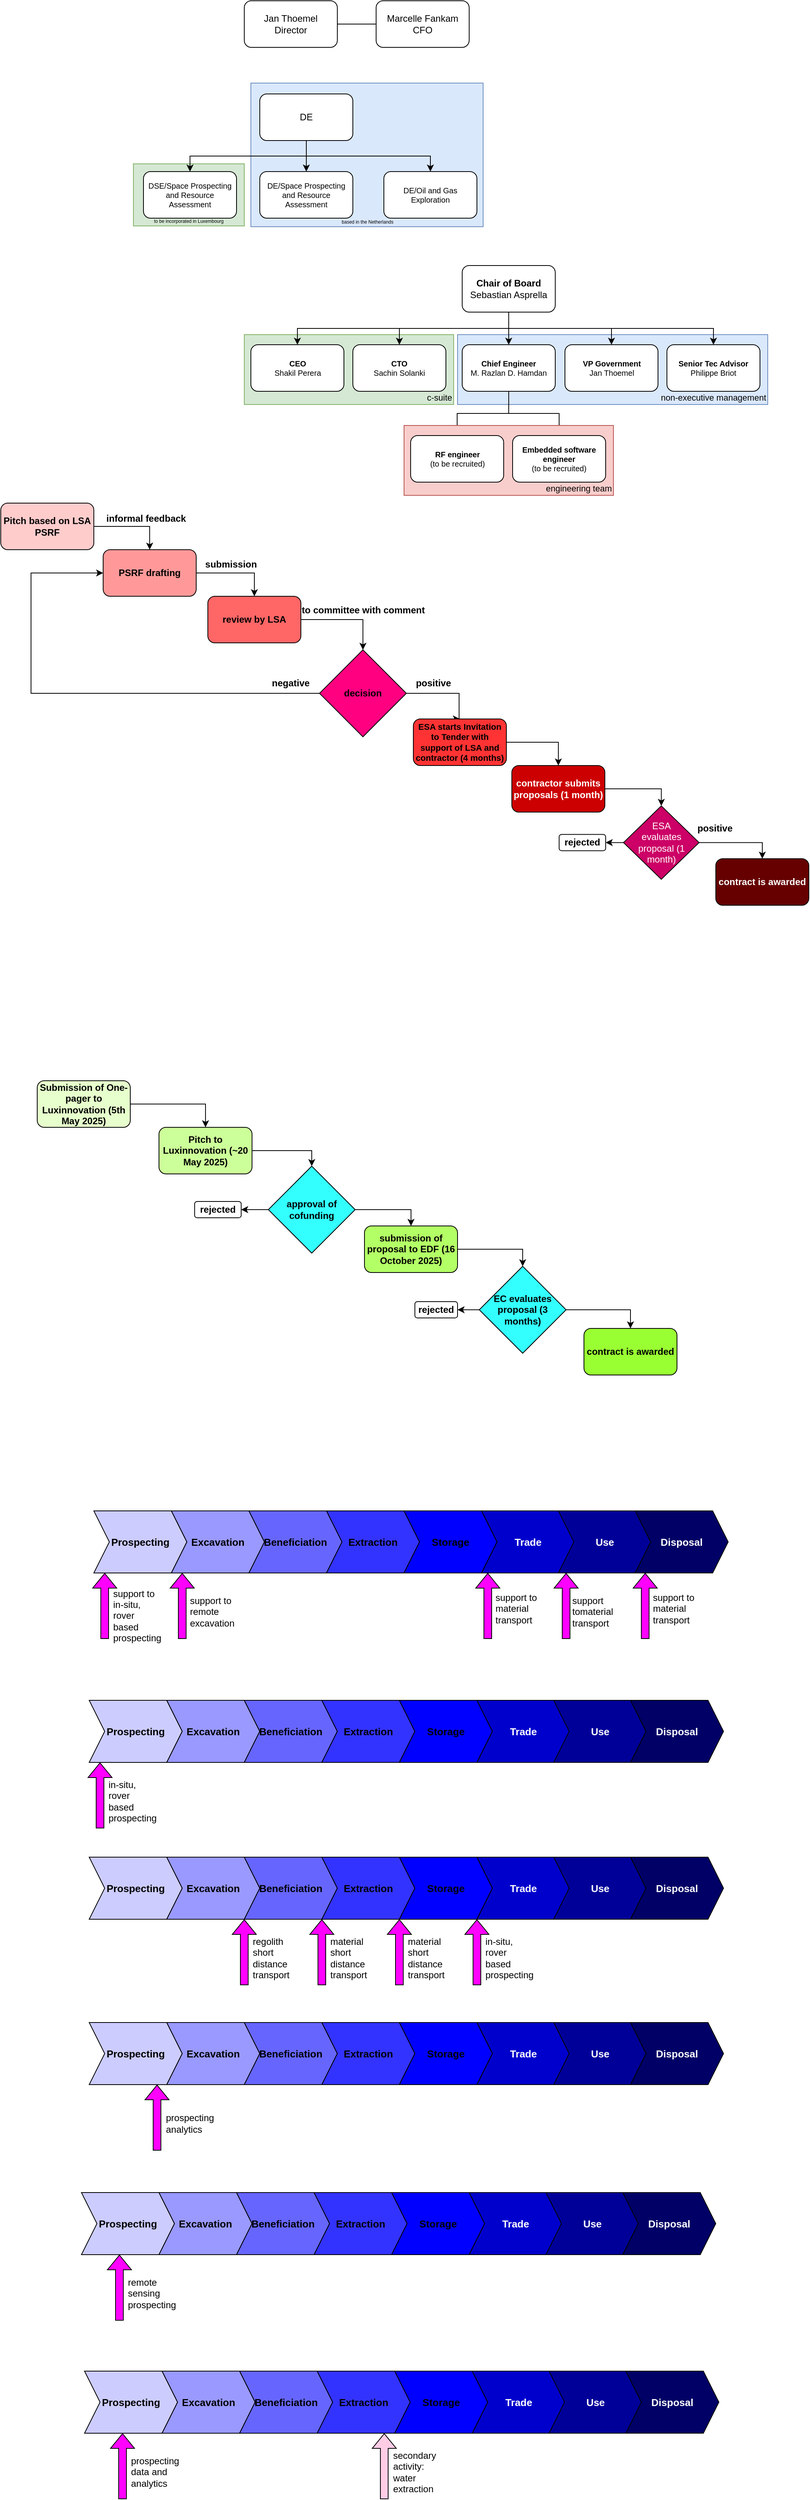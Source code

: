 <mxfile version="27.0.9">
  <diagram name="Page-1" id="pI-C5jLEUPl5uABciL2J">
    <mxGraphModel dx="683" dy="374" grid="0" gridSize="10" guides="1" tooltips="1" connect="1" arrows="1" fold="1" page="0" pageScale="1" pageWidth="850" pageHeight="1100" math="0" shadow="0">
      <root>
        <mxCell id="0" />
        <mxCell id="1" parent="0" />
        <mxCell id="sW1ltrkP0OsYJDCoJHcO-9" value="based in the Netherlands" style="rounded=0;whiteSpace=wrap;html=1;align=center;labelPosition=center;verticalLabelPosition=middle;verticalAlign=bottom;fontSize=6;fillColor=#dae8fc;strokeColor=#6c8ebf;" parent="1" vertex="1">
          <mxGeometry x="338.5" y="246" width="299.5" height="185" as="geometry" />
        </mxCell>
        <mxCell id="sW1ltrkP0OsYJDCoJHcO-8" value="to be incorporated in Luxembourg" style="rounded=0;whiteSpace=wrap;html=1;align=center;labelPosition=center;verticalLabelPosition=middle;verticalAlign=bottom;fontSize=6;fillColor=#d5e8d4;strokeColor=#82b366;" parent="1" vertex="1">
          <mxGeometry x="187" y="350" width="143" height="80" as="geometry" />
        </mxCell>
        <mxCell id="AdfwKSu6tByvRweBy8J0-3" style="edgeStyle=orthogonalEdgeStyle;rounded=0;orthogonalLoop=1;jettySize=auto;html=1;exitX=1;exitY=0.5;exitDx=0;exitDy=0;endArrow=none;endFill=0;" parent="1" source="AdfwKSu6tByvRweBy8J0-1" target="AdfwKSu6tByvRweBy8J0-2" edge="1">
          <mxGeometry relative="1" as="geometry" />
        </mxCell>
        <mxCell id="AdfwKSu6tByvRweBy8J0-1" value="Jan Thoemel&lt;br&gt;Director" style="rounded=1;whiteSpace=wrap;html=1;" parent="1" vertex="1">
          <mxGeometry x="330" y="140" width="120" height="60" as="geometry" />
        </mxCell>
        <mxCell id="AdfwKSu6tByvRweBy8J0-2" value="Marcelle Fankam&lt;br&gt;CFO" style="rounded=1;whiteSpace=wrap;html=1;" parent="1" vertex="1">
          <mxGeometry x="500" y="140" width="120" height="60" as="geometry" />
        </mxCell>
        <mxCell id="sW1ltrkP0OsYJDCoJHcO-5" style="edgeStyle=orthogonalEdgeStyle;rounded=0;orthogonalLoop=1;jettySize=auto;html=1;exitX=0.5;exitY=1;exitDx=0;exitDy=0;entryX=0.5;entryY=0;entryDx=0;entryDy=0;" parent="1" source="sW1ltrkP0OsYJDCoJHcO-1" target="sW1ltrkP0OsYJDCoJHcO-2" edge="1">
          <mxGeometry relative="1" as="geometry" />
        </mxCell>
        <mxCell id="sW1ltrkP0OsYJDCoJHcO-6" style="edgeStyle=orthogonalEdgeStyle;rounded=0;orthogonalLoop=1;jettySize=auto;html=1;exitX=0.5;exitY=1;exitDx=0;exitDy=0;entryX=0.5;entryY=0;entryDx=0;entryDy=0;" parent="1" source="sW1ltrkP0OsYJDCoJHcO-1" target="sW1ltrkP0OsYJDCoJHcO-3" edge="1">
          <mxGeometry relative="1" as="geometry" />
        </mxCell>
        <mxCell id="sW1ltrkP0OsYJDCoJHcO-7" style="edgeStyle=orthogonalEdgeStyle;rounded=0;orthogonalLoop=1;jettySize=auto;html=1;exitX=0.5;exitY=1;exitDx=0;exitDy=0;" parent="1" source="sW1ltrkP0OsYJDCoJHcO-1" target="sW1ltrkP0OsYJDCoJHcO-4" edge="1">
          <mxGeometry relative="1" as="geometry" />
        </mxCell>
        <mxCell id="sW1ltrkP0OsYJDCoJHcO-1" value="DE" style="rounded=1;whiteSpace=wrap;html=1;" parent="1" vertex="1">
          <mxGeometry x="350" y="260" width="120" height="60" as="geometry" />
        </mxCell>
        <mxCell id="sW1ltrkP0OsYJDCoJHcO-2" value="&lt;span lang=&quot;EN-GB&quot;&gt;DSE/Space Prospecting and Resource Assessment&lt;/span&gt;" style="rounded=1;whiteSpace=wrap;html=1;fontSize=10;" parent="1" vertex="1">
          <mxGeometry x="200" y="360" width="120" height="60" as="geometry" />
        </mxCell>
        <mxCell id="sW1ltrkP0OsYJDCoJHcO-3" value="&lt;span lang=&quot;EN-GB&quot;&gt;DE/Space Prospecting and Resource Assessment&lt;/span&gt;" style="rounded=1;whiteSpace=wrap;html=1;fontSize=10;" parent="1" vertex="1">
          <mxGeometry x="350" y="360" width="120" height="60" as="geometry" />
        </mxCell>
        <mxCell id="sW1ltrkP0OsYJDCoJHcO-4" value="&lt;span lang=&quot;EN-GB&quot;&gt;DE/Oil and Gas Exploration &lt;/span&gt;" style="rounded=1;whiteSpace=wrap;html=1;fontSize=10;" parent="1" vertex="1">
          <mxGeometry x="510" y="360" width="120" height="60" as="geometry" />
        </mxCell>
        <mxCell id="4EsNZE_uEdMCElJo3id0-29" style="edgeStyle=orthogonalEdgeStyle;rounded=0;orthogonalLoop=1;jettySize=auto;html=1;exitX=1;exitY=0.5;exitDx=0;exitDy=0;entryX=0.5;entryY=0;entryDx=0;entryDy=0;fontStyle=1" parent="1" source="4EsNZE_uEdMCElJo3id0-28" target="4EsNZE_uEdMCElJo3id0-30" edge="1">
          <mxGeometry relative="1" as="geometry">
            <mxPoint x="314.714" y="960.0" as="targetPoint" />
          </mxGeometry>
        </mxCell>
        <mxCell id="4EsNZE_uEdMCElJo3id0-28" value="Pitch based on LSA PSRF" style="rounded=1;whiteSpace=wrap;html=1;fillColor=#FFCCCC;fontStyle=1" parent="1" vertex="1">
          <mxGeometry x="16" y="787" width="120" height="60" as="geometry" />
        </mxCell>
        <mxCell id="4EsNZE_uEdMCElJo3id0-36" style="edgeStyle=orthogonalEdgeStyle;rounded=0;orthogonalLoop=1;jettySize=auto;html=1;exitX=1;exitY=0.5;exitDx=0;exitDy=0;entryX=0.5;entryY=0;entryDx=0;entryDy=0;fontStyle=1" parent="1" source="4EsNZE_uEdMCElJo3id0-30" target="4EsNZE_uEdMCElJo3id0-31" edge="1">
          <mxGeometry relative="1" as="geometry" />
        </mxCell>
        <mxCell id="4EsNZE_uEdMCElJo3id0-30" value="PSRF drafting" style="rounded=1;whiteSpace=wrap;html=1;fillColor=#FF9999;fontStyle=1" parent="1" vertex="1">
          <mxGeometry x="148" y="847" width="120" height="60" as="geometry" />
        </mxCell>
        <mxCell id="4EsNZE_uEdMCElJo3id0-37" style="edgeStyle=orthogonalEdgeStyle;rounded=0;orthogonalLoop=1;jettySize=auto;html=1;exitX=1;exitY=0.5;exitDx=0;exitDy=0;entryX=0.5;entryY=0;entryDx=0;entryDy=0;fontStyle=1" parent="1" source="4EsNZE_uEdMCElJo3id0-31" target="4EsNZE_uEdMCElJo3id0-32" edge="1">
          <mxGeometry relative="1" as="geometry" />
        </mxCell>
        <mxCell id="4EsNZE_uEdMCElJo3id0-31" value="review by LSA" style="rounded=1;whiteSpace=wrap;html=1;fillColor=#FF6666;fontStyle=1" parent="1" vertex="1">
          <mxGeometry x="283" y="907" width="120" height="60" as="geometry" />
        </mxCell>
        <mxCell id="4EsNZE_uEdMCElJo3id0-39" style="edgeStyle=orthogonalEdgeStyle;rounded=0;orthogonalLoop=1;jettySize=auto;html=1;exitX=1;exitY=0.5;exitDx=0;exitDy=0;entryX=0.5;entryY=0;entryDx=0;entryDy=0;fontStyle=1" parent="1" source="4EsNZE_uEdMCElJo3id0-32" target="4EsNZE_uEdMCElJo3id0-38" edge="1">
          <mxGeometry relative="1" as="geometry">
            <Array as="points">
              <mxPoint x="607" y="1032" />
              <mxPoint x="607" y="1065" />
            </Array>
          </mxGeometry>
        </mxCell>
        <mxCell id="4EsNZE_uEdMCElJo3id0-46" style="edgeStyle=orthogonalEdgeStyle;rounded=0;orthogonalLoop=1;jettySize=auto;html=1;exitX=0;exitY=0.5;exitDx=0;exitDy=0;entryX=0;entryY=0.5;entryDx=0;entryDy=0;fontStyle=1" parent="1" source="4EsNZE_uEdMCElJo3id0-32" target="4EsNZE_uEdMCElJo3id0-30" edge="1">
          <mxGeometry relative="1" as="geometry">
            <Array as="points">
              <mxPoint x="55" y="1032" />
              <mxPoint x="55" y="877" />
            </Array>
          </mxGeometry>
        </mxCell>
        <mxCell id="4EsNZE_uEdMCElJo3id0-32" value="decision" style="rhombus;whiteSpace=wrap;html=1;fillColor=#FF0080;fontColor=#000000;fontStyle=1" parent="1" vertex="1">
          <mxGeometry x="427" y="976" width="112" height="112" as="geometry" />
        </mxCell>
        <mxCell id="4EsNZE_uEdMCElJo3id0-34" value="informal feedback" style="text;html=1;align=center;verticalAlign=middle;whiteSpace=wrap;rounded=0;fontStyle=1" parent="1" vertex="1">
          <mxGeometry x="148" y="792" width="111" height="30" as="geometry" />
        </mxCell>
        <mxCell id="4EsNZE_uEdMCElJo3id0-35" value="submission" style="text;html=1;align=center;verticalAlign=middle;whiteSpace=wrap;rounded=0;fontStyle=1" parent="1" vertex="1">
          <mxGeometry x="286.5" y="851" width="52" height="30" as="geometry" />
        </mxCell>
        <mxCell id="4EsNZE_uEdMCElJo3id0-49" style="edgeStyle=orthogonalEdgeStyle;rounded=0;orthogonalLoop=1;jettySize=auto;html=1;exitX=1;exitY=0.5;exitDx=0;exitDy=0;entryX=0.5;entryY=0;entryDx=0;entryDy=0;fontStyle=1" parent="1" source="4EsNZE_uEdMCElJo3id0-38" target="4EsNZE_uEdMCElJo3id0-48" edge="1">
          <mxGeometry relative="1" as="geometry" />
        </mxCell>
        <mxCell id="4EsNZE_uEdMCElJo3id0-38" value="ESA starts Invitation to Tender with support of LSA and contractor (4 months)" style="rounded=1;whiteSpace=wrap;html=1;fillColor=#FF3333;fontStyle=1;fontSize=11;" parent="1" vertex="1">
          <mxGeometry x="548" y="1065" width="120" height="60" as="geometry" />
        </mxCell>
        <mxCell id="4EsNZE_uEdMCElJo3id0-43" value="to committee with comment" style="text;html=1;align=center;verticalAlign=middle;whiteSpace=wrap;rounded=0;fontStyle=1" parent="1" vertex="1">
          <mxGeometry x="401.5" y="910" width="163" height="30" as="geometry" />
        </mxCell>
        <mxCell id="4EsNZE_uEdMCElJo3id0-47" value="negative" style="text;html=1;align=center;verticalAlign=middle;whiteSpace=wrap;rounded=0;fontStyle=1" parent="1" vertex="1">
          <mxGeometry x="364" y="1004" width="52" height="30" as="geometry" />
        </mxCell>
        <mxCell id="4EsNZE_uEdMCElJo3id0-52" style="edgeStyle=orthogonalEdgeStyle;rounded=0;orthogonalLoop=1;jettySize=auto;html=1;exitX=1;exitY=0.5;exitDx=0;exitDy=0;entryX=0.5;entryY=0;entryDx=0;entryDy=0;fontStyle=1" parent="1" source="4EsNZE_uEdMCElJo3id0-48" target="4EsNZE_uEdMCElJo3id0-61" edge="1">
          <mxGeometry relative="1" as="geometry" />
        </mxCell>
        <mxCell id="4EsNZE_uEdMCElJo3id0-48" value="contractor submits proposals (1 month)" style="rounded=1;whiteSpace=wrap;html=1;fillColor=#CC0000;fontColor=#FFFFFF;fontStyle=1" parent="1" vertex="1">
          <mxGeometry x="675" y="1125" width="120" height="60" as="geometry" />
        </mxCell>
        <mxCell id="4EsNZE_uEdMCElJo3id0-53" style="edgeStyle=orthogonalEdgeStyle;rounded=0;orthogonalLoop=1;jettySize=auto;html=1;exitX=1;exitY=0.5;exitDx=0;exitDy=0;entryX=0.5;entryY=0;entryDx=0;entryDy=0;fontStyle=1" parent="1" source="4EsNZE_uEdMCElJo3id0-61" target="4EsNZE_uEdMCElJo3id0-51" edge="1">
          <mxGeometry relative="1" as="geometry" />
        </mxCell>
        <mxCell id="4EsNZE_uEdMCElJo3id0-51" value="contract is awarded" style="rounded=1;whiteSpace=wrap;html=1;fillColor=#660000;fontColor=#FFFFFF;fontStyle=1" parent="1" vertex="1">
          <mxGeometry x="938" y="1245" width="120" height="60" as="geometry" />
        </mxCell>
        <mxCell id="4EsNZE_uEdMCElJo3id0-54" value="positive" style="text;html=1;align=center;verticalAlign=middle;whiteSpace=wrap;rounded=0;fontStyle=1" parent="1" vertex="1">
          <mxGeometry x="548" y="1004" width="52" height="30" as="geometry" />
        </mxCell>
        <mxCell id="4EsNZE_uEdMCElJo3id0-72" style="edgeStyle=orthogonalEdgeStyle;rounded=0;orthogonalLoop=1;jettySize=auto;html=1;exitX=1;exitY=0.5;exitDx=0;exitDy=0;entryX=0.5;entryY=0;entryDx=0;entryDy=0;" parent="1" source="4EsNZE_uEdMCElJo3id0-55" target="4EsNZE_uEdMCElJo3id0-56" edge="1">
          <mxGeometry relative="1" as="geometry" />
        </mxCell>
        <mxCell id="4EsNZE_uEdMCElJo3id0-55" value="&lt;div&gt;Submission of One-pager to Luxinnovation (5th May 2025)&lt;/div&gt;" style="rounded=1;whiteSpace=wrap;html=1;fillColor=#E6FFCC;fontStyle=1" parent="1" vertex="1">
          <mxGeometry x="63" y="1531" width="120" height="60" as="geometry" />
        </mxCell>
        <mxCell id="4EsNZE_uEdMCElJo3id0-73" style="edgeStyle=orthogonalEdgeStyle;rounded=0;orthogonalLoop=1;jettySize=auto;html=1;exitX=1;exitY=0.5;exitDx=0;exitDy=0;entryX=0.5;entryY=0;entryDx=0;entryDy=0;" parent="1" source="4EsNZE_uEdMCElJo3id0-56" target="4EsNZE_uEdMCElJo3id0-57" edge="1">
          <mxGeometry relative="1" as="geometry" />
        </mxCell>
        <mxCell id="4EsNZE_uEdMCElJo3id0-56" value="Pitch to Luxinnovation (~20 May 2025)" style="rounded=1;whiteSpace=wrap;html=1;fillColor=#CCFF99;fontStyle=1" parent="1" vertex="1">
          <mxGeometry x="220" y="1591" width="120" height="60" as="geometry" />
        </mxCell>
        <mxCell id="4EsNZE_uEdMCElJo3id0-74" style="edgeStyle=orthogonalEdgeStyle;rounded=0;orthogonalLoop=1;jettySize=auto;html=1;exitX=1;exitY=0.5;exitDx=0;exitDy=0;entryX=0.5;entryY=0;entryDx=0;entryDy=0;" parent="1" source="4EsNZE_uEdMCElJo3id0-57" target="4EsNZE_uEdMCElJo3id0-58" edge="1">
          <mxGeometry relative="1" as="geometry" />
        </mxCell>
        <mxCell id="4EsNZE_uEdMCElJo3id0-57" value="approval of cofunding" style="rhombus;whiteSpace=wrap;html=1;fillColor=#33FFFF;fontColor=#000000;fontStyle=1" parent="1" vertex="1">
          <mxGeometry x="361" y="1641" width="112" height="112" as="geometry" />
        </mxCell>
        <mxCell id="4EsNZE_uEdMCElJo3id0-77" style="edgeStyle=orthogonalEdgeStyle;rounded=0;orthogonalLoop=1;jettySize=auto;html=1;exitX=1;exitY=0.5;exitDx=0;exitDy=0;entryX=0.5;entryY=0;entryDx=0;entryDy=0;" parent="1" source="4EsNZE_uEdMCElJo3id0-58" target="4EsNZE_uEdMCElJo3id0-66" edge="1">
          <mxGeometry relative="1" as="geometry" />
        </mxCell>
        <mxCell id="4EsNZE_uEdMCElJo3id0-58" value="submission of proposal to EDF (16 October 2025)" style="rounded=1;whiteSpace=wrap;html=1;fillColor=#B3FF66;fontStyle=1" parent="1" vertex="1">
          <mxGeometry x="485" y="1718" width="120" height="60" as="geometry" />
        </mxCell>
        <mxCell id="4EsNZE_uEdMCElJo3id0-60" value="contract is awarded" style="rounded=1;whiteSpace=wrap;html=1;fillColor=#99FF33;fontStyle=1" parent="1" vertex="1">
          <mxGeometry x="768" y="1850" width="120" height="60" as="geometry" />
        </mxCell>
        <mxCell id="4EsNZE_uEdMCElJo3id0-65" style="edgeStyle=orthogonalEdgeStyle;rounded=0;orthogonalLoop=1;jettySize=auto;html=1;exitX=0;exitY=0.5;exitDx=0;exitDy=0;entryX=1;entryY=0.5;entryDx=0;entryDy=0;" parent="1" source="4EsNZE_uEdMCElJo3id0-61" target="4EsNZE_uEdMCElJo3id0-64" edge="1">
          <mxGeometry relative="1" as="geometry" />
        </mxCell>
        <mxCell id="4EsNZE_uEdMCElJo3id0-61" value="ESA&lt;br&gt;evaluates proposal (1 month)" style="rhombus;whiteSpace=wrap;html=1;fillColor=#CC0066;fontColor=#FFFFFF;" parent="1" vertex="1">
          <mxGeometry x="819" y="1177" width="97.5" height="94.5" as="geometry" />
        </mxCell>
        <mxCell id="4EsNZE_uEdMCElJo3id0-62" value="positive" style="text;html=1;align=center;verticalAlign=middle;whiteSpace=wrap;rounded=0;fontStyle=1" parent="1" vertex="1">
          <mxGeometry x="911" y="1191" width="52" height="30" as="geometry" />
        </mxCell>
        <mxCell id="4EsNZE_uEdMCElJo3id0-64" value="rejected" style="rounded=1;whiteSpace=wrap;html=1;fontStyle=1" parent="1" vertex="1">
          <mxGeometry x="736" y="1213.75" width="60" height="21" as="geometry" />
        </mxCell>
        <mxCell id="4EsNZE_uEdMCElJo3id0-71" style="edgeStyle=orthogonalEdgeStyle;rounded=0;orthogonalLoop=1;jettySize=auto;html=1;exitX=0;exitY=0.5;exitDx=0;exitDy=0;entryX=1;entryY=0.5;entryDx=0;entryDy=0;" parent="1" source="4EsNZE_uEdMCElJo3id0-66" target="4EsNZE_uEdMCElJo3id0-70" edge="1">
          <mxGeometry relative="1" as="geometry">
            <mxPoint x="559.706" y="1825.882" as="targetPoint" />
          </mxGeometry>
        </mxCell>
        <mxCell id="4EsNZE_uEdMCElJo3id0-66" value="EC evaluates proposal (3 months)" style="rhombus;whiteSpace=wrap;html=1;fillColor=#33FFFF;fontColor=#000000;fontStyle=1" parent="1" vertex="1">
          <mxGeometry x="633" y="1770" width="112" height="112" as="geometry" />
        </mxCell>
        <mxCell id="4EsNZE_uEdMCElJo3id0-70" value="rejected" style="rounded=1;whiteSpace=wrap;html=1;fontStyle=1" parent="1" vertex="1">
          <mxGeometry x="550" y="1815.5" width="55" height="21" as="geometry" />
        </mxCell>
        <mxCell id="4EsNZE_uEdMCElJo3id0-75" style="edgeStyle=orthogonalEdgeStyle;rounded=0;orthogonalLoop=1;jettySize=auto;html=1;exitX=0;exitY=0.5;exitDx=0;exitDy=0;entryX=1;entryY=0.5;entryDx=0;entryDy=0;" parent="1" source="4EsNZE_uEdMCElJo3id0-57" target="4EsNZE_uEdMCElJo3id0-76" edge="1">
          <mxGeometry relative="1" as="geometry">
            <mxPoint x="349" y="1696.75" as="sourcePoint" />
          </mxGeometry>
        </mxCell>
        <mxCell id="4EsNZE_uEdMCElJo3id0-76" value="rejected" style="rounded=1;whiteSpace=wrap;html=1;fontStyle=1" parent="1" vertex="1">
          <mxGeometry x="266" y="1686.5" width="60" height="21" as="geometry" />
        </mxCell>
        <mxCell id="4EsNZE_uEdMCElJo3id0-78" style="edgeStyle=orthogonalEdgeStyle;rounded=0;orthogonalLoop=1;jettySize=auto;html=1;exitX=1;exitY=0.5;exitDx=0;exitDy=0;entryX=0.5;entryY=0;entryDx=0;entryDy=0;" parent="1" source="4EsNZE_uEdMCElJo3id0-66" target="4EsNZE_uEdMCElJo3id0-60" edge="1">
          <mxGeometry relative="1" as="geometry" />
        </mxCell>
        <mxCell id="gZV6nWwhFgP8IXUkDq0C-19" value="Prospecting" style="shape=step;perimeter=stepPerimeter;whiteSpace=wrap;html=1;fixedSize=1;fontSize=13;fillColor=light-dark(#CCCCFF,#EDEDED);fontStyle=1" parent="1" vertex="1">
          <mxGeometry x="136" y="2085" width="120" height="80" as="geometry" />
        </mxCell>
        <mxCell id="gZV6nWwhFgP8IXUkDq0C-20" value="Excavation" style="shape=step;perimeter=stepPerimeter;whiteSpace=wrap;html=1;fixedSize=1;fontSize=13;fillColor=light-dark(#9999FF,#EDEDED);fontStyle=1" parent="1" vertex="1">
          <mxGeometry x="236" y="2085" width="120" height="80" as="geometry" />
        </mxCell>
        <mxCell id="gZV6nWwhFgP8IXUkDq0C-21" value="Beneficiation" style="shape=step;perimeter=stepPerimeter;whiteSpace=wrap;html=1;fixedSize=1;fontSize=13;fillColor=light-dark(#6666FF,#EDEDED);fontStyle=1" parent="1" vertex="1">
          <mxGeometry x="336" y="2085" width="120" height="80" as="geometry" />
        </mxCell>
        <mxCell id="gZV6nWwhFgP8IXUkDq0C-22" value="Extraction" style="shape=step;perimeter=stepPerimeter;whiteSpace=wrap;html=1;fixedSize=1;fontSize=13;fillColor=#3333FF;fontStyle=1" parent="1" vertex="1">
          <mxGeometry x="436" y="2085" width="120" height="80" as="geometry" />
        </mxCell>
        <mxCell id="gZV6nWwhFgP8IXUkDq0C-23" value="Storage" style="shape=step;perimeter=stepPerimeter;whiteSpace=wrap;html=1;fixedSize=1;fontSize=13;fillColor=#0000FF;fontStyle=1" parent="1" vertex="1">
          <mxGeometry x="536" y="2085" width="120" height="80" as="geometry" />
        </mxCell>
        <mxCell id="gZV6nWwhFgP8IXUkDq0C-24" value="Trade" style="shape=step;perimeter=stepPerimeter;whiteSpace=wrap;html=1;fixedSize=1;fontSize=13;fillColor=#0000CC;fontColor=#FFFFFF;fontStyle=1" parent="1" vertex="1">
          <mxGeometry x="636" y="2085" width="120" height="80" as="geometry" />
        </mxCell>
        <mxCell id="gZV6nWwhFgP8IXUkDq0C-25" value="Use" style="shape=step;perimeter=stepPerimeter;whiteSpace=wrap;html=1;fixedSize=1;fontSize=13;fillColor=#000099;fontColor=#FFFFFF;fontStyle=1" parent="1" vertex="1">
          <mxGeometry x="735" y="2085" width="120" height="80" as="geometry" />
        </mxCell>
        <mxCell id="gZV6nWwhFgP8IXUkDq0C-26" value="Disposal" style="shape=step;perimeter=stepPerimeter;whiteSpace=wrap;html=1;fixedSize=1;fontSize=13;fillColor=#000066;fontColor=#FFFFFF;fontStyle=1" parent="1" vertex="1">
          <mxGeometry x="834" y="2085" width="120" height="80" as="geometry" />
        </mxCell>
        <mxCell id="gZV6nWwhFgP8IXUkDq0C-27" value="" style="shape=flexArrow;endArrow=classic;html=1;rounded=0;fillColor=#FF00FF;" parent="1" edge="1">
          <mxGeometry width="50" height="50" relative="1" as="geometry">
            <mxPoint x="250" y="2250" as="sourcePoint" />
            <mxPoint x="250" y="2165" as="targetPoint" />
          </mxGeometry>
        </mxCell>
        <mxCell id="gZV6nWwhFgP8IXUkDq0C-28" value="" style="shape=flexArrow;endArrow=classic;html=1;rounded=0;fillColor=#FF00FF;" parent="1" edge="1">
          <mxGeometry width="50" height="50" relative="1" as="geometry">
            <mxPoint x="644" y="2250" as="sourcePoint" />
            <mxPoint x="644" y="2165" as="targetPoint" />
          </mxGeometry>
        </mxCell>
        <mxCell id="gZV6nWwhFgP8IXUkDq0C-29" value="" style="shape=flexArrow;endArrow=classic;html=1;rounded=0;fillColor=#FF00FF;" parent="1" edge="1">
          <mxGeometry width="50" height="50" relative="1" as="geometry">
            <mxPoint x="745.0" y="2250" as="sourcePoint" />
            <mxPoint x="745.0" y="2165" as="targetPoint" />
          </mxGeometry>
        </mxCell>
        <mxCell id="gZV6nWwhFgP8IXUkDq0C-30" value="" style="shape=flexArrow;endArrow=classic;html=1;rounded=0;fillColor=#FF00FF;" parent="1" edge="1">
          <mxGeometry width="50" height="50" relative="1" as="geometry">
            <mxPoint x="847.0" y="2250" as="sourcePoint" />
            <mxPoint x="847.0" y="2165" as="targetPoint" />
          </mxGeometry>
        </mxCell>
        <mxCell id="gZV6nWwhFgP8IXUkDq0C-31" value="" style="shape=flexArrow;endArrow=classic;html=1;rounded=0;fillColor=#FF00FF;" parent="1" edge="1">
          <mxGeometry width="50" height="50" relative="1" as="geometry">
            <mxPoint x="150" y="2250" as="sourcePoint" />
            <mxPoint x="150" y="2165" as="targetPoint" />
          </mxGeometry>
        </mxCell>
        <mxCell id="gZV6nWwhFgP8IXUkDq0C-32" value="&lt;div align=&quot;left&quot;&gt;support to in-situ, rover based prospecting&lt;/div&gt;" style="text;html=1;align=left;verticalAlign=middle;whiteSpace=wrap;rounded=0;" parent="1" vertex="1">
          <mxGeometry x="159" y="2205" width="60" height="30" as="geometry" />
        </mxCell>
        <mxCell id="gZV6nWwhFgP8IXUkDq0C-33" value="support to remote excavation" style="text;html=1;align=left;verticalAlign=middle;whiteSpace=wrap;rounded=0;" parent="1" vertex="1">
          <mxGeometry x="257.5" y="2200" width="60" height="30" as="geometry" />
        </mxCell>
        <mxCell id="gZV6nWwhFgP8IXUkDq0C-34" value="support to material transport" style="text;html=1;align=left;verticalAlign=middle;whiteSpace=wrap;rounded=0;" parent="1" vertex="1">
          <mxGeometry x="652" y="2196" width="60" height="30" as="geometry" />
        </mxCell>
        <mxCell id="gZV6nWwhFgP8IXUkDq0C-35" value="support to material transport" style="text;html=1;align=left;verticalAlign=middle;whiteSpace=wrap;rounded=0;" parent="1" vertex="1">
          <mxGeometry x="855" y="2196" width="60" height="30" as="geometry" />
        </mxCell>
        <mxCell id="gZV6nWwhFgP8IXUkDq0C-36" value="support tomaterial transport" style="text;html=1;align=left;verticalAlign=middle;whiteSpace=wrap;rounded=0;" parent="1" vertex="1">
          <mxGeometry x="751" y="2200" width="60" height="30" as="geometry" />
        </mxCell>
        <mxCell id="gZV6nWwhFgP8IXUkDq0C-37" value="Prospecting" style="shape=step;perimeter=stepPerimeter;whiteSpace=wrap;html=1;fixedSize=1;fontSize=13;fillColor=light-dark(#CCCCFF,#EDEDED);fontStyle=1" parent="1" vertex="1">
          <mxGeometry x="130" y="2329" width="120" height="80" as="geometry" />
        </mxCell>
        <mxCell id="gZV6nWwhFgP8IXUkDq0C-38" value="Excavation" style="shape=step;perimeter=stepPerimeter;whiteSpace=wrap;html=1;fixedSize=1;fontSize=13;fillColor=light-dark(#9999FF,#EDEDED);fontStyle=1" parent="1" vertex="1">
          <mxGeometry x="230" y="2329" width="120" height="80" as="geometry" />
        </mxCell>
        <mxCell id="gZV6nWwhFgP8IXUkDq0C-39" value="Beneficiation" style="shape=step;perimeter=stepPerimeter;whiteSpace=wrap;html=1;fixedSize=1;fontSize=13;fillColor=light-dark(#6666FF,#EDEDED);fontStyle=1" parent="1" vertex="1">
          <mxGeometry x="330" y="2329" width="120" height="80" as="geometry" />
        </mxCell>
        <mxCell id="gZV6nWwhFgP8IXUkDq0C-40" value="Extraction" style="shape=step;perimeter=stepPerimeter;whiteSpace=wrap;html=1;fixedSize=1;fontSize=13;fillColor=#3333FF;fontStyle=1" parent="1" vertex="1">
          <mxGeometry x="430" y="2329" width="120" height="80" as="geometry" />
        </mxCell>
        <mxCell id="gZV6nWwhFgP8IXUkDq0C-41" value="Storage" style="shape=step;perimeter=stepPerimeter;whiteSpace=wrap;html=1;fixedSize=1;fontSize=13;fillColor=#0000FF;fontStyle=1" parent="1" vertex="1">
          <mxGeometry x="530" y="2329" width="120" height="80" as="geometry" />
        </mxCell>
        <mxCell id="gZV6nWwhFgP8IXUkDq0C-42" value="Trade" style="shape=step;perimeter=stepPerimeter;whiteSpace=wrap;html=1;fixedSize=1;fontSize=13;fillColor=#0000CC;fontColor=#FFFFFF;fontStyle=1" parent="1" vertex="1">
          <mxGeometry x="630" y="2329" width="120" height="80" as="geometry" />
        </mxCell>
        <mxCell id="gZV6nWwhFgP8IXUkDq0C-43" value="Use" style="shape=step;perimeter=stepPerimeter;whiteSpace=wrap;html=1;fixedSize=1;fontSize=13;fillColor=#000099;fontColor=#FFFFFF;fontStyle=1" parent="1" vertex="1">
          <mxGeometry x="729" y="2329" width="120" height="80" as="geometry" />
        </mxCell>
        <mxCell id="gZV6nWwhFgP8IXUkDq0C-44" value="Disposal" style="shape=step;perimeter=stepPerimeter;whiteSpace=wrap;html=1;fixedSize=1;fontSize=13;fillColor=#000066;fontColor=#FFFFFF;fontStyle=1" parent="1" vertex="1">
          <mxGeometry x="828" y="2329" width="120" height="80" as="geometry" />
        </mxCell>
        <mxCell id="gZV6nWwhFgP8IXUkDq0C-49" value="" style="shape=flexArrow;endArrow=classic;html=1;rounded=0;fillColor=#FF00FF;" parent="1" edge="1">
          <mxGeometry width="50" height="50" relative="1" as="geometry">
            <mxPoint x="144" y="2494" as="sourcePoint" />
            <mxPoint x="144" y="2409" as="targetPoint" />
          </mxGeometry>
        </mxCell>
        <mxCell id="gZV6nWwhFgP8IXUkDq0C-50" value="&lt;div align=&quot;left&quot;&gt;in-situ, rover based prospecting&lt;/div&gt;" style="text;html=1;align=left;verticalAlign=middle;whiteSpace=wrap;rounded=0;" parent="1" vertex="1">
          <mxGeometry x="153" y="2444" width="60" height="30" as="geometry" />
        </mxCell>
        <mxCell id="LNnZcz1PQ6CTaX76SW7G-1" value="Prospecting" style="shape=step;perimeter=stepPerimeter;whiteSpace=wrap;html=1;fixedSize=1;fontSize=13;fillColor=light-dark(#CCCCFF,#EDEDED);fontStyle=1" parent="1" vertex="1">
          <mxGeometry x="130" y="2531" width="120" height="80" as="geometry" />
        </mxCell>
        <mxCell id="LNnZcz1PQ6CTaX76SW7G-2" value="Excavation" style="shape=step;perimeter=stepPerimeter;whiteSpace=wrap;html=1;fixedSize=1;fontSize=13;fillColor=light-dark(#9999FF,#EDEDED);fontStyle=1" parent="1" vertex="1">
          <mxGeometry x="230" y="2531" width="120" height="80" as="geometry" />
        </mxCell>
        <mxCell id="LNnZcz1PQ6CTaX76SW7G-3" value="Beneficiation" style="shape=step;perimeter=stepPerimeter;whiteSpace=wrap;html=1;fixedSize=1;fontSize=13;fillColor=light-dark(#6666FF,#EDEDED);fontStyle=1" parent="1" vertex="1">
          <mxGeometry x="330" y="2531" width="120" height="80" as="geometry" />
        </mxCell>
        <mxCell id="LNnZcz1PQ6CTaX76SW7G-4" value="Extraction" style="shape=step;perimeter=stepPerimeter;whiteSpace=wrap;html=1;fixedSize=1;fontSize=13;fillColor=#3333FF;fontStyle=1" parent="1" vertex="1">
          <mxGeometry x="430" y="2531" width="120" height="80" as="geometry" />
        </mxCell>
        <mxCell id="LNnZcz1PQ6CTaX76SW7G-5" value="Storage" style="shape=step;perimeter=stepPerimeter;whiteSpace=wrap;html=1;fixedSize=1;fontSize=13;fillColor=#0000FF;fontStyle=1" parent="1" vertex="1">
          <mxGeometry x="530" y="2531" width="120" height="80" as="geometry" />
        </mxCell>
        <mxCell id="LNnZcz1PQ6CTaX76SW7G-6" value="Trade" style="shape=step;perimeter=stepPerimeter;whiteSpace=wrap;html=1;fixedSize=1;fontSize=13;fillColor=#0000CC;fontColor=#FFFFFF;fontStyle=1" parent="1" vertex="1">
          <mxGeometry x="630" y="2531" width="120" height="80" as="geometry" />
        </mxCell>
        <mxCell id="LNnZcz1PQ6CTaX76SW7G-7" value="Use" style="shape=step;perimeter=stepPerimeter;whiteSpace=wrap;html=1;fixedSize=1;fontSize=13;fillColor=#000099;fontColor=#FFFFFF;fontStyle=1" parent="1" vertex="1">
          <mxGeometry x="729" y="2531" width="120" height="80" as="geometry" />
        </mxCell>
        <mxCell id="LNnZcz1PQ6CTaX76SW7G-8" value="Disposal" style="shape=step;perimeter=stepPerimeter;whiteSpace=wrap;html=1;fixedSize=1;fontSize=13;fillColor=#000066;fontColor=#FFFFFF;fontStyle=1" parent="1" vertex="1">
          <mxGeometry x="828" y="2531" width="120" height="80" as="geometry" />
        </mxCell>
        <mxCell id="LNnZcz1PQ6CTaX76SW7G-9" value="" style="shape=flexArrow;endArrow=classic;html=1;rounded=0;fillColor=#FF00FF;" parent="1" edge="1">
          <mxGeometry width="50" height="50" relative="1" as="geometry">
            <mxPoint x="330" y="2696" as="sourcePoint" />
            <mxPoint x="330" y="2611" as="targetPoint" />
          </mxGeometry>
        </mxCell>
        <mxCell id="LNnZcz1PQ6CTaX76SW7G-10" value="regolith short distance transport" style="text;html=1;align=left;verticalAlign=middle;whiteSpace=wrap;rounded=0;" parent="1" vertex="1">
          <mxGeometry x="339" y="2646" width="60" height="30" as="geometry" />
        </mxCell>
        <mxCell id="LNnZcz1PQ6CTaX76SW7G-11" value="" style="shape=flexArrow;endArrow=classic;html=1;rounded=0;fillColor=#FF00FF;" parent="1" edge="1">
          <mxGeometry width="50" height="50" relative="1" as="geometry">
            <mxPoint x="430" y="2696" as="sourcePoint" />
            <mxPoint x="430" y="2611" as="targetPoint" />
          </mxGeometry>
        </mxCell>
        <mxCell id="LNnZcz1PQ6CTaX76SW7G-12" value="&lt;div&gt;material&lt;/div&gt;&lt;div&gt;short distance transport&lt;/div&gt;" style="text;html=1;align=left;verticalAlign=middle;whiteSpace=wrap;rounded=0;" parent="1" vertex="1">
          <mxGeometry x="439" y="2646" width="60" height="30" as="geometry" />
        </mxCell>
        <mxCell id="LNnZcz1PQ6CTaX76SW7G-13" value="" style="shape=flexArrow;endArrow=classic;html=1;rounded=0;fillColor=#FF00FF;" parent="1" edge="1">
          <mxGeometry width="50" height="50" relative="1" as="geometry">
            <mxPoint x="530" y="2696" as="sourcePoint" />
            <mxPoint x="530" y="2611" as="targetPoint" />
          </mxGeometry>
        </mxCell>
        <mxCell id="LNnZcz1PQ6CTaX76SW7G-14" value="&lt;div&gt;material&lt;/div&gt;&lt;div&gt;short distance transport&lt;/div&gt;" style="text;html=1;align=left;verticalAlign=middle;whiteSpace=wrap;rounded=0;" parent="1" vertex="1">
          <mxGeometry x="539" y="2646" width="60" height="30" as="geometry" />
        </mxCell>
        <mxCell id="LNnZcz1PQ6CTaX76SW7G-15" value="" style="shape=flexArrow;endArrow=classic;html=1;rounded=0;fillColor=#FF00FF;" parent="1" edge="1">
          <mxGeometry width="50" height="50" relative="1" as="geometry">
            <mxPoint x="630" y="2696" as="sourcePoint" />
            <mxPoint x="630" y="2611" as="targetPoint" />
          </mxGeometry>
        </mxCell>
        <mxCell id="LNnZcz1PQ6CTaX76SW7G-16" value="&lt;div align=&quot;left&quot;&gt;in-situ, rover based prospecting&lt;/div&gt;" style="text;html=1;align=left;verticalAlign=middle;whiteSpace=wrap;rounded=0;" parent="1" vertex="1">
          <mxGeometry x="639" y="2646" width="60" height="30" as="geometry" />
        </mxCell>
        <mxCell id="LNnZcz1PQ6CTaX76SW7G-17" value="Prospecting" style="shape=step;perimeter=stepPerimeter;whiteSpace=wrap;html=1;fixedSize=1;fontSize=13;fillColor=light-dark(#CCCCFF,#EDEDED);fontStyle=1" parent="1" vertex="1">
          <mxGeometry x="130" y="2744" width="120" height="80" as="geometry" />
        </mxCell>
        <mxCell id="LNnZcz1PQ6CTaX76SW7G-18" value="Excavation" style="shape=step;perimeter=stepPerimeter;whiteSpace=wrap;html=1;fixedSize=1;fontSize=13;fillColor=light-dark(#9999FF,#EDEDED);fontStyle=1" parent="1" vertex="1">
          <mxGeometry x="230" y="2744" width="120" height="80" as="geometry" />
        </mxCell>
        <mxCell id="LNnZcz1PQ6CTaX76SW7G-19" value="Beneficiation" style="shape=step;perimeter=stepPerimeter;whiteSpace=wrap;html=1;fixedSize=1;fontSize=13;fillColor=light-dark(#6666FF,#EDEDED);fontStyle=1" parent="1" vertex="1">
          <mxGeometry x="330" y="2744" width="120" height="80" as="geometry" />
        </mxCell>
        <mxCell id="LNnZcz1PQ6CTaX76SW7G-20" value="Extraction" style="shape=step;perimeter=stepPerimeter;whiteSpace=wrap;html=1;fixedSize=1;fontSize=13;fillColor=#3333FF;fontStyle=1" parent="1" vertex="1">
          <mxGeometry x="430" y="2744" width="120" height="80" as="geometry" />
        </mxCell>
        <mxCell id="LNnZcz1PQ6CTaX76SW7G-21" value="Storage" style="shape=step;perimeter=stepPerimeter;whiteSpace=wrap;html=1;fixedSize=1;fontSize=13;fillColor=#0000FF;fontStyle=1" parent="1" vertex="1">
          <mxGeometry x="530" y="2744" width="120" height="80" as="geometry" />
        </mxCell>
        <mxCell id="LNnZcz1PQ6CTaX76SW7G-22" value="Trade" style="shape=step;perimeter=stepPerimeter;whiteSpace=wrap;html=1;fixedSize=1;fontSize=13;fillColor=#0000CC;fontColor=#FFFFFF;fontStyle=1" parent="1" vertex="1">
          <mxGeometry x="630" y="2744" width="120" height="80" as="geometry" />
        </mxCell>
        <mxCell id="LNnZcz1PQ6CTaX76SW7G-23" value="Use" style="shape=step;perimeter=stepPerimeter;whiteSpace=wrap;html=1;fixedSize=1;fontSize=13;fillColor=#000099;fontColor=#FFFFFF;fontStyle=1" parent="1" vertex="1">
          <mxGeometry x="729" y="2744" width="120" height="80" as="geometry" />
        </mxCell>
        <mxCell id="LNnZcz1PQ6CTaX76SW7G-24" value="Disposal" style="shape=step;perimeter=stepPerimeter;whiteSpace=wrap;html=1;fixedSize=1;fontSize=13;fillColor=#000066;fontColor=#FFFFFF;fontStyle=1" parent="1" vertex="1">
          <mxGeometry x="828" y="2744" width="120" height="80" as="geometry" />
        </mxCell>
        <mxCell id="LNnZcz1PQ6CTaX76SW7G-25" value="" style="shape=flexArrow;endArrow=classic;html=1;rounded=0;fillColor=#FF00FF;" parent="1" edge="1">
          <mxGeometry width="50" height="50" relative="1" as="geometry">
            <mxPoint x="217.5" y="2909" as="sourcePoint" />
            <mxPoint x="217.5" y="2824" as="targetPoint" />
          </mxGeometry>
        </mxCell>
        <mxCell id="LNnZcz1PQ6CTaX76SW7G-26" value="&lt;div&gt;prospecting analytics&lt;/div&gt;" style="text;html=1;align=left;verticalAlign=middle;whiteSpace=wrap;rounded=0;" parent="1" vertex="1">
          <mxGeometry x="226.5" y="2859" width="60" height="30" as="geometry" />
        </mxCell>
        <mxCell id="pfrGkVOEbDUoQShEzSR1-1" value="Prospecting" style="shape=step;perimeter=stepPerimeter;whiteSpace=wrap;html=1;fixedSize=1;fontSize=13;fillColor=light-dark(#CCCCFF,#EDEDED);fontStyle=1" parent="1" vertex="1">
          <mxGeometry x="120" y="2963" width="120" height="80" as="geometry" />
        </mxCell>
        <mxCell id="pfrGkVOEbDUoQShEzSR1-2" value="Excavation" style="shape=step;perimeter=stepPerimeter;whiteSpace=wrap;html=1;fixedSize=1;fontSize=13;fillColor=light-dark(#9999FF,#EDEDED);fontStyle=1" parent="1" vertex="1">
          <mxGeometry x="220" y="2963" width="120" height="80" as="geometry" />
        </mxCell>
        <mxCell id="pfrGkVOEbDUoQShEzSR1-3" value="Beneficiation" style="shape=step;perimeter=stepPerimeter;whiteSpace=wrap;html=1;fixedSize=1;fontSize=13;fillColor=light-dark(#6666FF,#EDEDED);fontStyle=1" parent="1" vertex="1">
          <mxGeometry x="320" y="2963" width="120" height="80" as="geometry" />
        </mxCell>
        <mxCell id="pfrGkVOEbDUoQShEzSR1-4" value="Extraction" style="shape=step;perimeter=stepPerimeter;whiteSpace=wrap;html=1;fixedSize=1;fontSize=13;fillColor=#3333FF;fontStyle=1" parent="1" vertex="1">
          <mxGeometry x="420" y="2963" width="120" height="80" as="geometry" />
        </mxCell>
        <mxCell id="pfrGkVOEbDUoQShEzSR1-5" value="Storage" style="shape=step;perimeter=stepPerimeter;whiteSpace=wrap;html=1;fixedSize=1;fontSize=13;fillColor=#0000FF;fontStyle=1" parent="1" vertex="1">
          <mxGeometry x="520" y="2963" width="120" height="80" as="geometry" />
        </mxCell>
        <mxCell id="pfrGkVOEbDUoQShEzSR1-6" value="Trade" style="shape=step;perimeter=stepPerimeter;whiteSpace=wrap;html=1;fixedSize=1;fontSize=13;fillColor=#0000CC;fontColor=#FFFFFF;fontStyle=1" parent="1" vertex="1">
          <mxGeometry x="620" y="2963" width="120" height="80" as="geometry" />
        </mxCell>
        <mxCell id="pfrGkVOEbDUoQShEzSR1-7" value="Use" style="shape=step;perimeter=stepPerimeter;whiteSpace=wrap;html=1;fixedSize=1;fontSize=13;fillColor=#000099;fontColor=#FFFFFF;fontStyle=1" parent="1" vertex="1">
          <mxGeometry x="719" y="2963" width="120" height="80" as="geometry" />
        </mxCell>
        <mxCell id="pfrGkVOEbDUoQShEzSR1-8" value="Disposal" style="shape=step;perimeter=stepPerimeter;whiteSpace=wrap;html=1;fixedSize=1;fontSize=13;fillColor=#000066;fontColor=#FFFFFF;fontStyle=1" parent="1" vertex="1">
          <mxGeometry x="818" y="2963" width="120" height="80" as="geometry" />
        </mxCell>
        <mxCell id="pfrGkVOEbDUoQShEzSR1-9" value="" style="shape=flexArrow;endArrow=classic;html=1;rounded=0;fillColor=#FF00FF;" parent="1" edge="1">
          <mxGeometry width="50" height="50" relative="1" as="geometry">
            <mxPoint x="169" y="3128" as="sourcePoint" />
            <mxPoint x="169" y="3043" as="targetPoint" />
          </mxGeometry>
        </mxCell>
        <mxCell id="pfrGkVOEbDUoQShEzSR1-10" value="&lt;div&gt;remote sensing prospecting&lt;/div&gt;" style="text;html=1;align=left;verticalAlign=middle;whiteSpace=wrap;rounded=0;" parent="1" vertex="1">
          <mxGeometry x="178" y="3078" width="60" height="30" as="geometry" />
        </mxCell>
        <mxCell id="qQUAz5vWSxmFUbSqkUP2-1" value="Prospecting" style="shape=step;perimeter=stepPerimeter;whiteSpace=wrap;html=1;fixedSize=1;fontSize=13;fillColor=light-dark(#CCCCFF,#EDEDED);fontStyle=1" parent="1" vertex="1">
          <mxGeometry x="124" y="3193" width="120" height="80" as="geometry" />
        </mxCell>
        <mxCell id="qQUAz5vWSxmFUbSqkUP2-2" value="Excavation" style="shape=step;perimeter=stepPerimeter;whiteSpace=wrap;html=1;fixedSize=1;fontSize=13;fillColor=light-dark(#9999FF,#EDEDED);fontStyle=1" parent="1" vertex="1">
          <mxGeometry x="224" y="3193" width="120" height="80" as="geometry" />
        </mxCell>
        <mxCell id="qQUAz5vWSxmFUbSqkUP2-3" value="Beneficiation" style="shape=step;perimeter=stepPerimeter;whiteSpace=wrap;html=1;fixedSize=1;fontSize=13;fillColor=light-dark(#6666FF,#EDEDED);fontStyle=1" parent="1" vertex="1">
          <mxGeometry x="324" y="3193" width="120" height="80" as="geometry" />
        </mxCell>
        <mxCell id="qQUAz5vWSxmFUbSqkUP2-4" value="Extraction" style="shape=step;perimeter=stepPerimeter;whiteSpace=wrap;html=1;fixedSize=1;fontSize=13;fillColor=#3333FF;fontStyle=1" parent="1" vertex="1">
          <mxGeometry x="424" y="3193" width="120" height="80" as="geometry" />
        </mxCell>
        <mxCell id="qQUAz5vWSxmFUbSqkUP2-5" value="Storage" style="shape=step;perimeter=stepPerimeter;whiteSpace=wrap;html=1;fixedSize=1;fontSize=13;fillColor=#0000FF;fontStyle=1" parent="1" vertex="1">
          <mxGeometry x="524" y="3193" width="120" height="80" as="geometry" />
        </mxCell>
        <mxCell id="qQUAz5vWSxmFUbSqkUP2-6" value="Trade" style="shape=step;perimeter=stepPerimeter;whiteSpace=wrap;html=1;fixedSize=1;fontSize=13;fillColor=#0000CC;fontColor=#FFFFFF;fontStyle=1" parent="1" vertex="1">
          <mxGeometry x="624" y="3193" width="120" height="80" as="geometry" />
        </mxCell>
        <mxCell id="qQUAz5vWSxmFUbSqkUP2-7" value="Use" style="shape=step;perimeter=stepPerimeter;whiteSpace=wrap;html=1;fixedSize=1;fontSize=13;fillColor=#000099;fontColor=#FFFFFF;fontStyle=1" parent="1" vertex="1">
          <mxGeometry x="723" y="3193" width="120" height="80" as="geometry" />
        </mxCell>
        <mxCell id="qQUAz5vWSxmFUbSqkUP2-8" value="Disposal" style="shape=step;perimeter=stepPerimeter;whiteSpace=wrap;html=1;fixedSize=1;fontSize=13;fillColor=#000066;fontColor=#FFFFFF;fontStyle=1" parent="1" vertex="1">
          <mxGeometry x="822" y="3193" width="120" height="80" as="geometry" />
        </mxCell>
        <mxCell id="qQUAz5vWSxmFUbSqkUP2-9" value="" style="shape=flexArrow;endArrow=classic;html=1;rounded=0;fillColor=#FF00FF;" parent="1" edge="1">
          <mxGeometry width="50" height="50" relative="1" as="geometry">
            <mxPoint x="173" y="3358" as="sourcePoint" />
            <mxPoint x="173" y="3273" as="targetPoint" />
          </mxGeometry>
        </mxCell>
        <mxCell id="qQUAz5vWSxmFUbSqkUP2-10" value="prospecting data and analytics" style="text;html=1;align=left;verticalAlign=middle;whiteSpace=wrap;rounded=0;" parent="1" vertex="1">
          <mxGeometry x="182" y="3308" width="60" height="30" as="geometry" />
        </mxCell>
        <mxCell id="qQUAz5vWSxmFUbSqkUP2-11" value="" style="shape=flexArrow;endArrow=classic;html=1;rounded=0;fillColor=#FFCCE6;" parent="1" edge="1">
          <mxGeometry width="50" height="50" relative="1" as="geometry">
            <mxPoint x="510.5" y="3358" as="sourcePoint" />
            <mxPoint x="510.5" y="3273" as="targetPoint" />
          </mxGeometry>
        </mxCell>
        <mxCell id="qQUAz5vWSxmFUbSqkUP2-12" value="secondary activity: water extraction" style="text;html=1;align=left;verticalAlign=middle;whiteSpace=wrap;rounded=0;" parent="1" vertex="1">
          <mxGeometry x="519.5" y="3308" width="60" height="30" as="geometry" />
        </mxCell>
        <mxCell id="g1346n9lsMkB5ZXNDXlx-2" value="c-suite" style="rounded=0;whiteSpace=wrap;html=1;align=right;labelPosition=center;verticalLabelPosition=middle;verticalAlign=bottom;fontSize=11;fillColor=#d5e8d4;strokeColor=#82b366;" parent="1" vertex="1">
          <mxGeometry x="330" y="570" width="270" height="90" as="geometry" />
        </mxCell>
        <mxCell id="g1346n9lsMkB5ZXNDXlx-4" style="edgeStyle=orthogonalEdgeStyle;rounded=0;orthogonalLoop=1;jettySize=auto;html=1;exitX=0.5;exitY=1;exitDx=0;exitDy=0;entryX=0.5;entryY=0;entryDx=0;entryDy=0;" parent="1" source="g1346n9lsMkB5ZXNDXlx-6" target="g1346n9lsMkB5ZXNDXlx-8" edge="1">
          <mxGeometry relative="1" as="geometry" />
        </mxCell>
        <mxCell id="g1346n9lsMkB5ZXNDXlx-5" style="edgeStyle=orthogonalEdgeStyle;rounded=0;orthogonalLoop=1;jettySize=auto;html=1;exitX=0.5;exitY=1;exitDx=0;exitDy=0;" parent="1" source="g1346n9lsMkB5ZXNDXlx-6" target="g1346n9lsMkB5ZXNDXlx-9" edge="1">
          <mxGeometry relative="1" as="geometry" />
        </mxCell>
        <mxCell id="g1346n9lsMkB5ZXNDXlx-6" value="&lt;b&gt;Chair of Board&lt;/b&gt;&lt;br&gt;Sebastian Asprella" style="rounded=1;whiteSpace=wrap;html=1;" parent="1" vertex="1">
          <mxGeometry x="611" y="481" width="120" height="60" as="geometry" />
        </mxCell>
        <mxCell id="g1346n9lsMkB5ZXNDXlx-8" value="&lt;b&gt;CEO&lt;/b&gt;&lt;br&gt;Shakil Perera" style="rounded=1;whiteSpace=wrap;html=1;fontSize=10;" parent="1" vertex="1">
          <mxGeometry x="338.5" y="583" width="120" height="60" as="geometry" />
        </mxCell>
        <mxCell id="g1346n9lsMkB5ZXNDXlx-9" value="&lt;div&gt;&lt;b&gt;CTO&lt;/b&gt;&lt;/div&gt;&lt;div&gt;Sachin Solanki&lt;/div&gt;" style="rounded=1;whiteSpace=wrap;html=1;fontSize=10;" parent="1" vertex="1">
          <mxGeometry x="470" y="583" width="120" height="60" as="geometry" />
        </mxCell>
        <mxCell id="g1346n9lsMkB5ZXNDXlx-15" value="non-executive management" style="rounded=0;whiteSpace=wrap;html=1;align=right;labelPosition=center;verticalLabelPosition=middle;verticalAlign=bottom;fontSize=11;fillColor=#dae8fc;strokeColor=#6c8ebf;" parent="1" vertex="1">
          <mxGeometry x="605" y="570" width="400" height="90" as="geometry" />
        </mxCell>
        <mxCell id="g1346n9lsMkB5ZXNDXlx-16" style="edgeStyle=orthogonalEdgeStyle;rounded=0;orthogonalLoop=1;jettySize=auto;html=1;exitX=0.5;exitY=1;exitDx=0;exitDy=0;entryX=0.5;entryY=0;entryDx=0;entryDy=0;" parent="1" source="g1346n9lsMkB5ZXNDXlx-6" target="g1346n9lsMkB5ZXNDXlx-19" edge="1">
          <mxGeometry relative="1" as="geometry">
            <mxPoint x="935" y="541" as="sourcePoint" />
          </mxGeometry>
        </mxCell>
        <mxCell id="g1346n9lsMkB5ZXNDXlx-17" style="edgeStyle=orthogonalEdgeStyle;rounded=0;orthogonalLoop=1;jettySize=auto;html=1;exitX=0.5;exitY=1;exitDx=0;exitDy=0;entryX=0.5;entryY=0;entryDx=0;entryDy=0;" parent="1" source="g1346n9lsMkB5ZXNDXlx-6" target="g1346n9lsMkB5ZXNDXlx-20" edge="1">
          <mxGeometry relative="1" as="geometry">
            <mxPoint x="935" y="541" as="sourcePoint" />
          </mxGeometry>
        </mxCell>
        <mxCell id="g1346n9lsMkB5ZXNDXlx-18" style="edgeStyle=orthogonalEdgeStyle;rounded=0;orthogonalLoop=1;jettySize=auto;html=1;exitX=0.5;exitY=1;exitDx=0;exitDy=0;" parent="1" source="g1346n9lsMkB5ZXNDXlx-6" target="g1346n9lsMkB5ZXNDXlx-21" edge="1">
          <mxGeometry relative="1" as="geometry">
            <mxPoint x="935" y="541" as="sourcePoint" />
          </mxGeometry>
        </mxCell>
        <mxCell id="mr5gOzfgz1ZWzE4GSywm-5" style="edgeStyle=orthogonalEdgeStyle;rounded=0;orthogonalLoop=1;jettySize=auto;html=1;exitX=0.5;exitY=1;exitDx=0;exitDy=0;" edge="1" parent="1" source="g1346n9lsMkB5ZXNDXlx-19" target="mr5gOzfgz1ZWzE4GSywm-3">
          <mxGeometry relative="1" as="geometry" />
        </mxCell>
        <mxCell id="mr5gOzfgz1ZWzE4GSywm-6" style="edgeStyle=orthogonalEdgeStyle;rounded=0;orthogonalLoop=1;jettySize=auto;html=1;exitX=0.5;exitY=1;exitDx=0;exitDy=0;entryX=0.5;entryY=0;entryDx=0;entryDy=0;" edge="1" parent="1" source="g1346n9lsMkB5ZXNDXlx-19" target="mr5gOzfgz1ZWzE4GSywm-2">
          <mxGeometry relative="1" as="geometry" />
        </mxCell>
        <mxCell id="g1346n9lsMkB5ZXNDXlx-19" value="&lt;b&gt;Chief Engineer&lt;/b&gt;&lt;br&gt;M. Razlan D. Hamdan" style="rounded=1;whiteSpace=wrap;html=1;fontSize=10;" parent="1" vertex="1">
          <mxGeometry x="611" y="583" width="120" height="60" as="geometry" />
        </mxCell>
        <mxCell id="g1346n9lsMkB5ZXNDXlx-20" value="&lt;b&gt;VP Government&lt;/b&gt;&lt;br&gt;Jan Thoemel" style="rounded=1;whiteSpace=wrap;html=1;fontSize=10;" parent="1" vertex="1">
          <mxGeometry x="743.5" y="583" width="120" height="60" as="geometry" />
        </mxCell>
        <mxCell id="g1346n9lsMkB5ZXNDXlx-21" value="&lt;b&gt;Senior Tec Advisor&lt;/b&gt;&lt;br&gt;Philippe Briot" style="rounded=1;whiteSpace=wrap;html=1;fontSize=10;" parent="1" vertex="1">
          <mxGeometry x="875" y="583" width="120" height="60" as="geometry" />
        </mxCell>
        <mxCell id="mr5gOzfgz1ZWzE4GSywm-1" value="engineering team" style="rounded=0;whiteSpace=wrap;html=1;align=right;labelPosition=center;verticalLabelPosition=middle;verticalAlign=bottom;fontSize=11;fillColor=#f8cecc;strokeColor=#b85450;" vertex="1" parent="1">
          <mxGeometry x="536" y="687" width="270" height="90" as="geometry" />
        </mxCell>
        <mxCell id="mr5gOzfgz1ZWzE4GSywm-2" value="&lt;b&gt;RF engineer&lt;/b&gt;&lt;br&gt;(to be recruited)" style="rounded=1;whiteSpace=wrap;html=1;fontSize=10;" vertex="1" parent="1">
          <mxGeometry x="544.5" y="700" width="120" height="60" as="geometry" />
        </mxCell>
        <mxCell id="mr5gOzfgz1ZWzE4GSywm-3" value="&lt;b&gt;Embedded software engineer&lt;/b&gt;&lt;br&gt;(to be recruited)" style="rounded=1;whiteSpace=wrap;html=1;fontSize=10;" vertex="1" parent="1">
          <mxGeometry x="676" y="700" width="120" height="60" as="geometry" />
        </mxCell>
      </root>
    </mxGraphModel>
  </diagram>
</mxfile>
